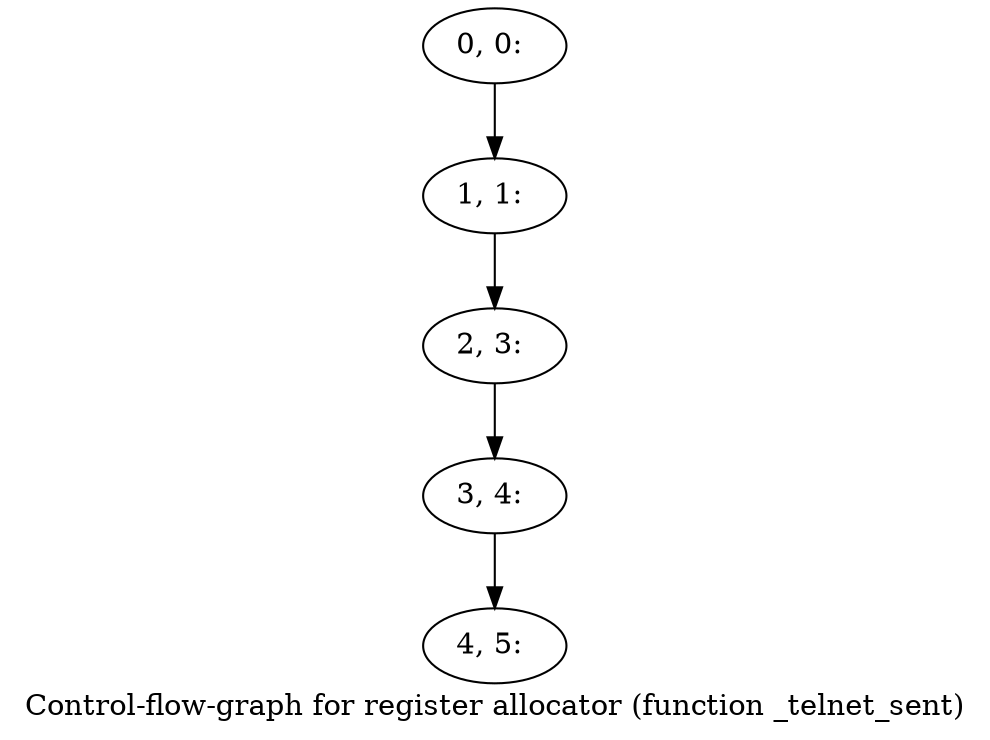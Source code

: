 digraph G {
graph [label="Control-flow-graph for register allocator (function _telnet_sent)"]
0[label="0, 0: "];
1[label="1, 1: "];
2[label="2, 3: "];
3[label="3, 4: "];
4[label="4, 5: "];
0->1 ;
1->2 ;
2->3 ;
3->4 ;
}
